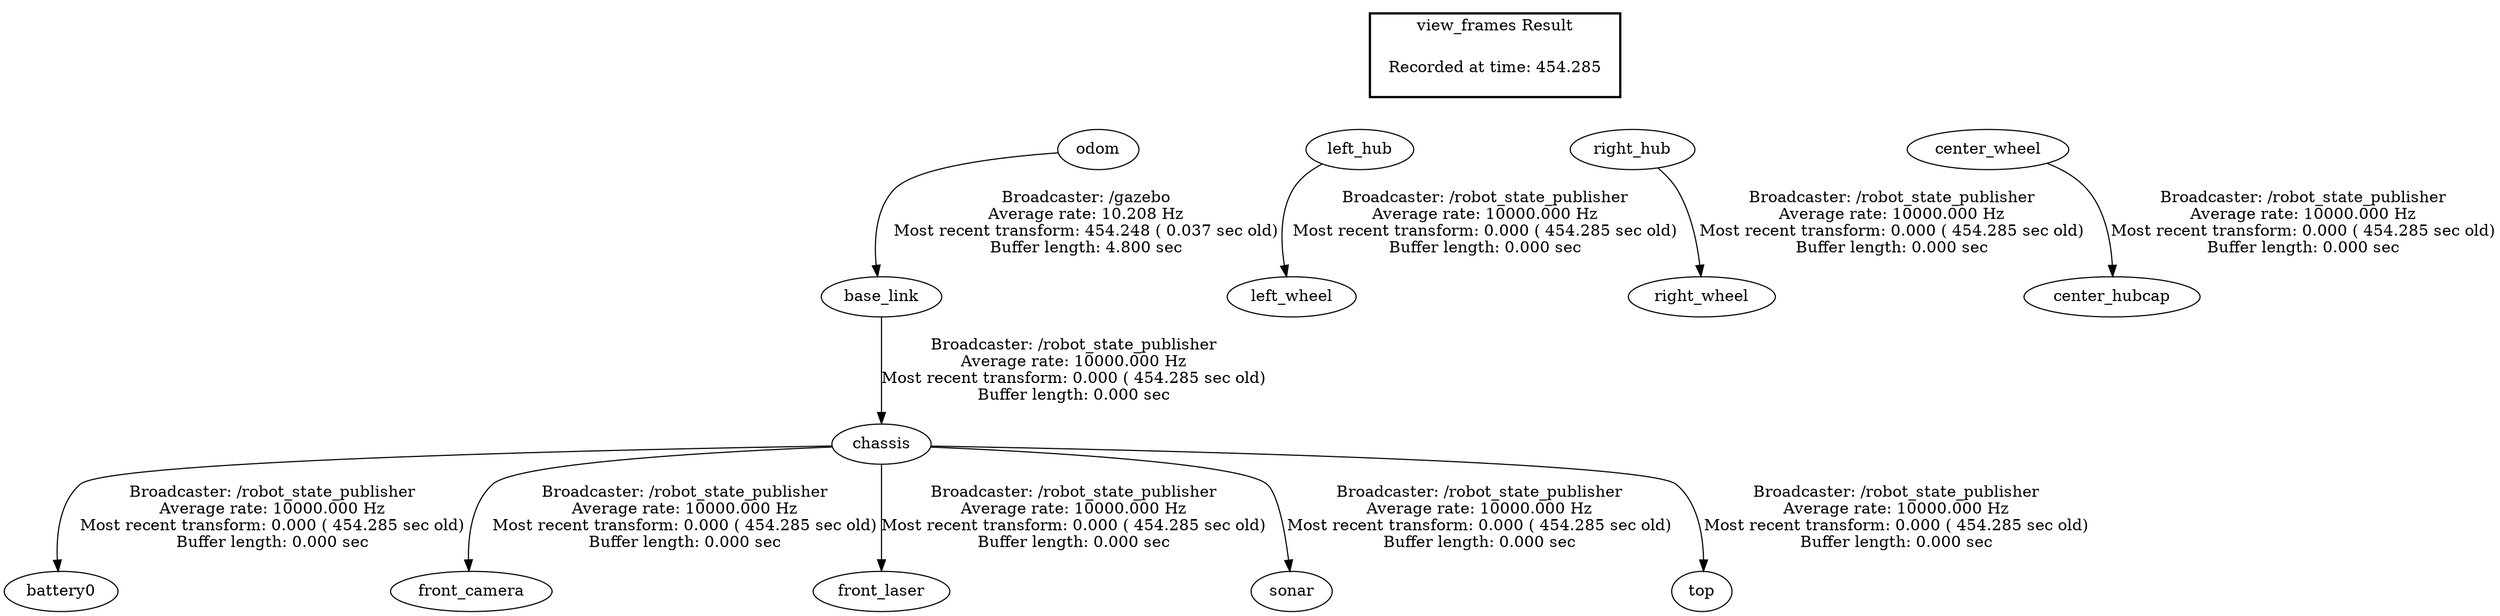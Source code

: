 digraph G {
"base_link" -> "chassis"[label="Broadcaster: /robot_state_publisher\nAverage rate: 10000.000 Hz\nMost recent transform: 0.000 ( 454.285 sec old)\nBuffer length: 0.000 sec\n"];
"odom" -> "base_link"[label="Broadcaster: /gazebo\nAverage rate: 10.208 Hz\nMost recent transform: 454.248 ( 0.037 sec old)\nBuffer length: 4.800 sec\n"];
"chassis" -> "battery0"[label="Broadcaster: /robot_state_publisher\nAverage rate: 10000.000 Hz\nMost recent transform: 0.000 ( 454.285 sec old)\nBuffer length: 0.000 sec\n"];
"chassis" -> "front_camera"[label="Broadcaster: /robot_state_publisher\nAverage rate: 10000.000 Hz\nMost recent transform: 0.000 ( 454.285 sec old)\nBuffer length: 0.000 sec\n"];
"chassis" -> "front_laser"[label="Broadcaster: /robot_state_publisher\nAverage rate: 10000.000 Hz\nMost recent transform: 0.000 ( 454.285 sec old)\nBuffer length: 0.000 sec\n"];
"chassis" -> "sonar"[label="Broadcaster: /robot_state_publisher\nAverage rate: 10000.000 Hz\nMost recent transform: 0.000 ( 454.285 sec old)\nBuffer length: 0.000 sec\n"];
"chassis" -> "top"[label="Broadcaster: /robot_state_publisher\nAverage rate: 10000.000 Hz\nMost recent transform: 0.000 ( 454.285 sec old)\nBuffer length: 0.000 sec\n"];
"left_hub" -> "left_wheel"[label="Broadcaster: /robot_state_publisher\nAverage rate: 10000.000 Hz\nMost recent transform: 0.000 ( 454.285 sec old)\nBuffer length: 0.000 sec\n"];
"right_hub" -> "right_wheel"[label="Broadcaster: /robot_state_publisher\nAverage rate: 10000.000 Hz\nMost recent transform: 0.000 ( 454.285 sec old)\nBuffer length: 0.000 sec\n"];
"center_wheel" -> "center_hubcap"[label="Broadcaster: /robot_state_publisher\nAverage rate: 10000.000 Hz\nMost recent transform: 0.000 ( 454.285 sec old)\nBuffer length: 0.000 sec\n"];
edge [style=invis];
 subgraph cluster_legend { style=bold; color=black; label ="view_frames Result";
"Recorded at time: 454.285"[ shape=plaintext ] ;
 }->"left_hub";
edge [style=invis];
 subgraph cluster_legend { style=bold; color=black; label ="view_frames Result";
"Recorded at time: 454.285"[ shape=plaintext ] ;
 }->"right_hub";
edge [style=invis];
 subgraph cluster_legend { style=bold; color=black; label ="view_frames Result";
"Recorded at time: 454.285"[ shape=plaintext ] ;
 }->"center_wheel";
edge [style=invis];
 subgraph cluster_legend { style=bold; color=black; label ="view_frames Result";
"Recorded at time: 454.285"[ shape=plaintext ] ;
 }->"odom";
}